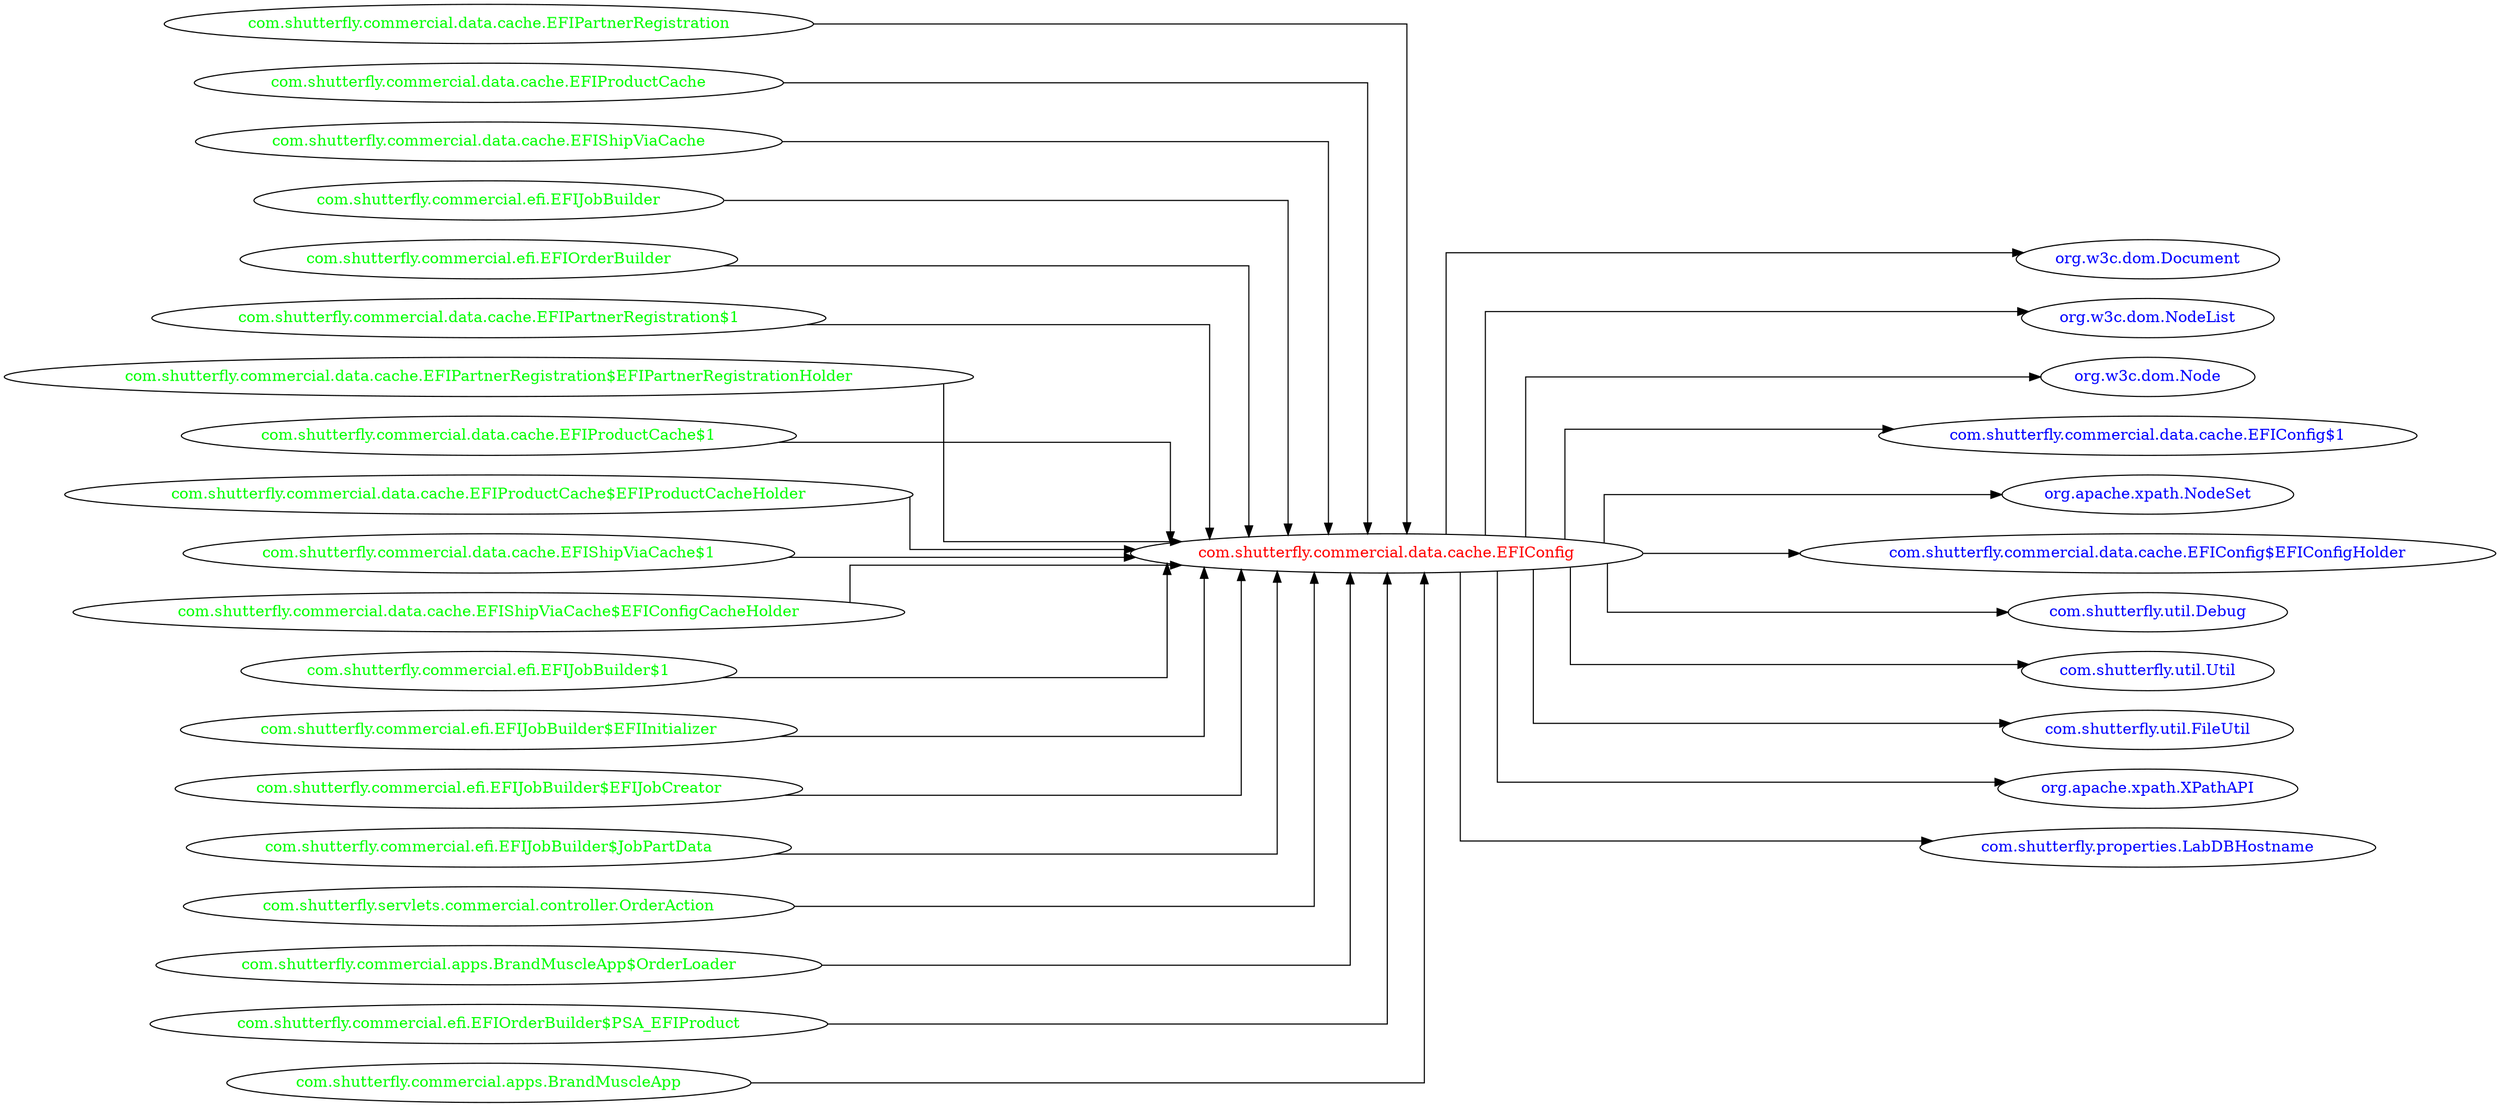 digraph dependencyGraph {
 concentrate=true;
 ranksep="2.0";
 rankdir="LR"; 
 splines="ortho";
"com.shutterfly.commercial.data.cache.EFIConfig" [fontcolor="red"];
"org.w3c.dom.Document" [ fontcolor="blue" ];
"com.shutterfly.commercial.data.cache.EFIConfig"->"org.w3c.dom.Document";
"org.w3c.dom.NodeList" [ fontcolor="blue" ];
"com.shutterfly.commercial.data.cache.EFIConfig"->"org.w3c.dom.NodeList";
"org.w3c.dom.Node" [ fontcolor="blue" ];
"com.shutterfly.commercial.data.cache.EFIConfig"->"org.w3c.dom.Node";
"com.shutterfly.commercial.data.cache.EFIConfig$1" [ fontcolor="blue" ];
"com.shutterfly.commercial.data.cache.EFIConfig"->"com.shutterfly.commercial.data.cache.EFIConfig$1";
"org.apache.xpath.NodeSet" [ fontcolor="blue" ];
"com.shutterfly.commercial.data.cache.EFIConfig"->"org.apache.xpath.NodeSet";
"com.shutterfly.commercial.data.cache.EFIConfig$EFIConfigHolder" [ fontcolor="blue" ];
"com.shutterfly.commercial.data.cache.EFIConfig"->"com.shutterfly.commercial.data.cache.EFIConfig$EFIConfigHolder";
"com.shutterfly.util.Debug" [ fontcolor="blue" ];
"com.shutterfly.commercial.data.cache.EFIConfig"->"com.shutterfly.util.Debug";
"com.shutterfly.util.Util" [ fontcolor="blue" ];
"com.shutterfly.commercial.data.cache.EFIConfig"->"com.shutterfly.util.Util";
"com.shutterfly.util.FileUtil" [ fontcolor="blue" ];
"com.shutterfly.commercial.data.cache.EFIConfig"->"com.shutterfly.util.FileUtil";
"org.apache.xpath.XPathAPI" [ fontcolor="blue" ];
"com.shutterfly.commercial.data.cache.EFIConfig"->"org.apache.xpath.XPathAPI";
"com.shutterfly.properties.LabDBHostname" [ fontcolor="blue" ];
"com.shutterfly.commercial.data.cache.EFIConfig"->"com.shutterfly.properties.LabDBHostname";
"com.shutterfly.commercial.data.cache.EFIPartnerRegistration" [ fontcolor="green" ];
"com.shutterfly.commercial.data.cache.EFIPartnerRegistration"->"com.shutterfly.commercial.data.cache.EFIConfig";
"com.shutterfly.commercial.data.cache.EFIProductCache" [ fontcolor="green" ];
"com.shutterfly.commercial.data.cache.EFIProductCache"->"com.shutterfly.commercial.data.cache.EFIConfig";
"com.shutterfly.commercial.data.cache.EFIShipViaCache" [ fontcolor="green" ];
"com.shutterfly.commercial.data.cache.EFIShipViaCache"->"com.shutterfly.commercial.data.cache.EFIConfig";
"com.shutterfly.commercial.efi.EFIJobBuilder" [ fontcolor="green" ];
"com.shutterfly.commercial.efi.EFIJobBuilder"->"com.shutterfly.commercial.data.cache.EFIConfig";
"com.shutterfly.commercial.efi.EFIOrderBuilder" [ fontcolor="green" ];
"com.shutterfly.commercial.efi.EFIOrderBuilder"->"com.shutterfly.commercial.data.cache.EFIConfig";
"com.shutterfly.commercial.data.cache.EFIPartnerRegistration$1" [ fontcolor="green" ];
"com.shutterfly.commercial.data.cache.EFIPartnerRegistration$1"->"com.shutterfly.commercial.data.cache.EFIConfig";
"com.shutterfly.commercial.data.cache.EFIPartnerRegistration$EFIPartnerRegistrationHolder" [ fontcolor="green" ];
"com.shutterfly.commercial.data.cache.EFIPartnerRegistration$EFIPartnerRegistrationHolder"->"com.shutterfly.commercial.data.cache.EFIConfig";
"com.shutterfly.commercial.data.cache.EFIProductCache$1" [ fontcolor="green" ];
"com.shutterfly.commercial.data.cache.EFIProductCache$1"->"com.shutterfly.commercial.data.cache.EFIConfig";
"com.shutterfly.commercial.data.cache.EFIProductCache$EFIProductCacheHolder" [ fontcolor="green" ];
"com.shutterfly.commercial.data.cache.EFIProductCache$EFIProductCacheHolder"->"com.shutterfly.commercial.data.cache.EFIConfig";
"com.shutterfly.commercial.data.cache.EFIShipViaCache$1" [ fontcolor="green" ];
"com.shutterfly.commercial.data.cache.EFIShipViaCache$1"->"com.shutterfly.commercial.data.cache.EFIConfig";
"com.shutterfly.commercial.data.cache.EFIShipViaCache$EFIConfigCacheHolder" [ fontcolor="green" ];
"com.shutterfly.commercial.data.cache.EFIShipViaCache$EFIConfigCacheHolder"->"com.shutterfly.commercial.data.cache.EFIConfig";
"com.shutterfly.commercial.efi.EFIJobBuilder$1" [ fontcolor="green" ];
"com.shutterfly.commercial.efi.EFIJobBuilder$1"->"com.shutterfly.commercial.data.cache.EFIConfig";
"com.shutterfly.commercial.efi.EFIJobBuilder$EFIInitializer" [ fontcolor="green" ];
"com.shutterfly.commercial.efi.EFIJobBuilder$EFIInitializer"->"com.shutterfly.commercial.data.cache.EFIConfig";
"com.shutterfly.commercial.efi.EFIJobBuilder$EFIJobCreator" [ fontcolor="green" ];
"com.shutterfly.commercial.efi.EFIJobBuilder$EFIJobCreator"->"com.shutterfly.commercial.data.cache.EFIConfig";
"com.shutterfly.commercial.efi.EFIJobBuilder$JobPartData" [ fontcolor="green" ];
"com.shutterfly.commercial.efi.EFIJobBuilder$JobPartData"->"com.shutterfly.commercial.data.cache.EFIConfig";
"com.shutterfly.servlets.commercial.controller.OrderAction" [ fontcolor="green" ];
"com.shutterfly.servlets.commercial.controller.OrderAction"->"com.shutterfly.commercial.data.cache.EFIConfig";
"com.shutterfly.commercial.apps.BrandMuscleApp$OrderLoader" [ fontcolor="green" ];
"com.shutterfly.commercial.apps.BrandMuscleApp$OrderLoader"->"com.shutterfly.commercial.data.cache.EFIConfig";
"com.shutterfly.commercial.efi.EFIOrderBuilder$PSA_EFIProduct" [ fontcolor="green" ];
"com.shutterfly.commercial.efi.EFIOrderBuilder$PSA_EFIProduct"->"com.shutterfly.commercial.data.cache.EFIConfig";
"com.shutterfly.commercial.apps.BrandMuscleApp" [ fontcolor="green" ];
"com.shutterfly.commercial.apps.BrandMuscleApp"->"com.shutterfly.commercial.data.cache.EFIConfig";
}